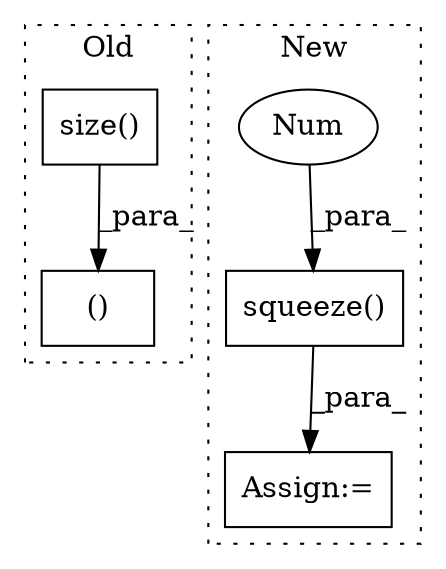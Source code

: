 digraph G {
subgraph cluster0 {
1 [label="size()" a="75" s="8470" l="23" shape="box"];
5 [label="()" a="54" s="8496" l="63" shape="box"];
label = "Old";
style="dotted";
}
subgraph cluster1 {
2 [label="squeeze()" a="75" s="8917,8951" l="33,1" shape="box"];
3 [label="Num" a="76" s="8950" l="1" shape="ellipse"];
4 [label="Assign:=" a="68" s="8895" l="3" shape="box"];
label = "New";
style="dotted";
}
1 -> 5 [label="_para_"];
2 -> 4 [label="_para_"];
3 -> 2 [label="_para_"];
}